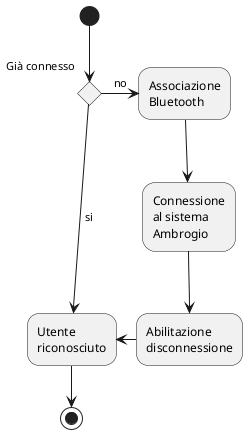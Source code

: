 @startuml
'Requisiti 1.1 e 1.2
'skinparam linetype polyline
'skinparam linetype ortho
(*)  --> if "Già connesso" then
----> [si] "Utente\nriconosciuto" as fine
else
-r-> [no] "Associazione\nBluetooth"
--> "Connessione\nal sistema\nAmbrogio"
--> "Abilitazione\ndisconnessione"
Endif
-l-> fine
-d->(*)
@enduml